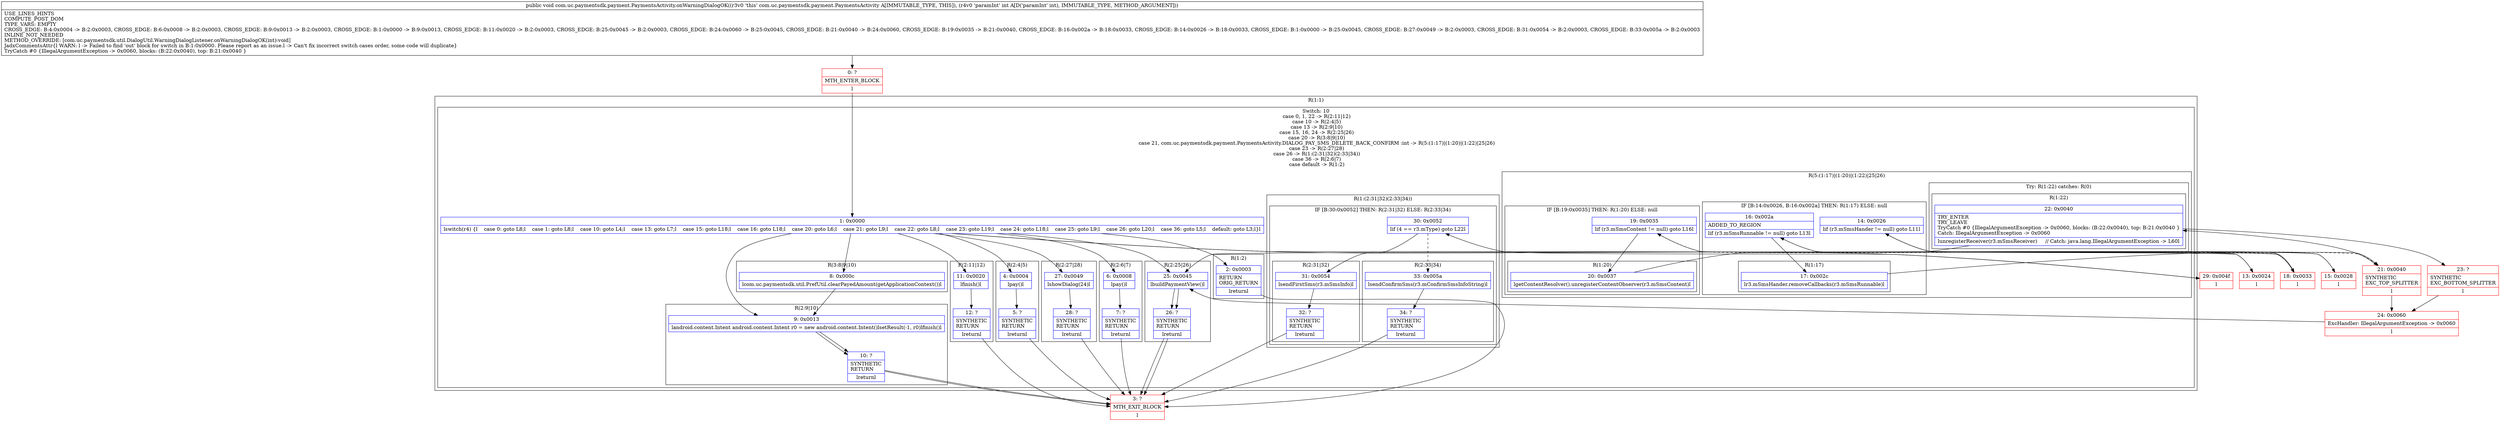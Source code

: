 digraph "CFG forcom.uc.paymentsdk.payment.PaymentsActivity.onWarningDialogOK(I)V" {
subgraph cluster_Region_463163955 {
label = "R(1:1)";
node [shape=record,color=blue];
subgraph cluster_SwitchRegion_1961674613 {
label = "Switch: 10
 case 0, 1, 22 -> R(2:11|12)
 case 10 -> R(2:4|5)
 case 13 -> R(2:9|10)
 case 15, 16, 24 -> R(2:25|26)
 case 20 -> R(3:8|9|10)
 case 21, com.uc.paymentsdk.payment.PaymentsActivity.DIALOG_PAY_SMS_DELETE_BACK_CONFIRM :int -> R(5:(1:17)|(1:20)|(1:22)|25|26)
 case 23 -> R(2:27|28)
 case 26 -> R(1:(2:31|32)(2:33|34))
 case 36 -> R(2:6|7)
 case default -> R(1:2)";
node [shape=record,color=blue];
Node_1 [shape=record,label="{1\:\ 0x0000|lswitch(r4) \{l    case 0: goto L8;l    case 1: goto L8;l    case 10: goto L4;l    case 13: goto L7;l    case 15: goto L18;l    case 16: goto L18;l    case 20: goto L6;l    case 21: goto L9;l    case 22: goto L8;l    case 23: goto L19;l    case 24: goto L18;l    case 25: goto L9;l    case 26: goto L20;l    case 36: goto L5;l    default: goto L3;l\}l}"];
subgraph cluster_Region_1038693362 {
label = "R(2:11|12)";
node [shape=record,color=blue];
Node_11 [shape=record,label="{11\:\ 0x0020|lfinish()l}"];
Node_12 [shape=record,label="{12\:\ ?|SYNTHETIC\lRETURN\l|lreturnl}"];
}
subgraph cluster_Region_1214299065 {
label = "R(2:4|5)";
node [shape=record,color=blue];
Node_4 [shape=record,label="{4\:\ 0x0004|lpay()l}"];
Node_5 [shape=record,label="{5\:\ ?|SYNTHETIC\lRETURN\l|lreturnl}"];
}
subgraph cluster_Region_1865014144 {
label = "R(2:9|10)";
node [shape=record,color=blue];
Node_9 [shape=record,label="{9\:\ 0x0013|landroid.content.Intent android.content.Intent r0 = new android.content.Intent()lsetResult(\-1, r0)lfinish()l}"];
Node_10 [shape=record,label="{10\:\ ?|SYNTHETIC\lRETURN\l|lreturnl}"];
}
subgraph cluster_Region_162226764 {
label = "R(2:25|26)";
node [shape=record,color=blue];
Node_25 [shape=record,label="{25\:\ 0x0045|lbuildPaymentView()l}"];
Node_26 [shape=record,label="{26\:\ ?|SYNTHETIC\lRETURN\l|lreturnl}"];
}
subgraph cluster_Region_2019883288 {
label = "R(3:8|9|10)";
node [shape=record,color=blue];
Node_8 [shape=record,label="{8\:\ 0x000c|lcom.uc.paymentsdk.util.PrefUtil.clearPayedAmount(getApplicationContext())l}"];
Node_9 [shape=record,label="{9\:\ 0x0013|landroid.content.Intent android.content.Intent r0 = new android.content.Intent()lsetResult(\-1, r0)lfinish()l}"];
Node_10 [shape=record,label="{10\:\ ?|SYNTHETIC\lRETURN\l|lreturnl}"];
}
subgraph cluster_Region_460249955 {
label = "R(5:(1:17)|(1:20)|(1:22)|25|26)";
node [shape=record,color=blue];
subgraph cluster_IfRegion_1877740895 {
label = "IF [B:14:0x0026, B:16:0x002a] THEN: R(1:17) ELSE: null";
node [shape=record,color=blue];
Node_14 [shape=record,label="{14\:\ 0x0026|lif (r3.mSmsHander != null) goto L11l}"];
Node_16 [shape=record,label="{16\:\ 0x002a|ADDED_TO_REGION\l|lif (r3.mSmsRunnable != null) goto L13l}"];
subgraph cluster_Region_580705896 {
label = "R(1:17)";
node [shape=record,color=blue];
Node_17 [shape=record,label="{17\:\ 0x002c|lr3.mSmsHander.removeCallbacks(r3.mSmsRunnable)l}"];
}
}
subgraph cluster_IfRegion_1886871925 {
label = "IF [B:19:0x0035] THEN: R(1:20) ELSE: null";
node [shape=record,color=blue];
Node_19 [shape=record,label="{19\:\ 0x0035|lif (r3.mSmsContent != null) goto L16l}"];
subgraph cluster_Region_498014683 {
label = "R(1:20)";
node [shape=record,color=blue];
Node_20 [shape=record,label="{20\:\ 0x0037|lgetContentResolver().unregisterContentObserver(r3.mSmsContent)l}"];
}
}
subgraph cluster_TryCatchRegion_312895940 {
label = "Try: R(1:22) catches: R(0)";
node [shape=record,color=blue];
subgraph cluster_Region_1443727974 {
label = "R(1:22)";
node [shape=record,color=blue];
Node_22 [shape=record,label="{22\:\ 0x0040|TRY_ENTER\lTRY_LEAVE\lTryCatch #0 \{IllegalArgumentException \-\> 0x0060, blocks: (B:22:0x0040), top: B:21:0x0040 \}\lCatch: IllegalArgumentException \-\> 0x0060\l|lunregisterReceiver(r3.mSmsReceiver)     \/\/ Catch: java.lang.IllegalArgumentException \-\> L60l}"];
}
subgraph cluster_Region_498742555 {
label = "R(0) | ExcHandler: IllegalArgumentException \-\> 0x0060\l";
node [shape=record,color=blue];
}
}
Node_25 [shape=record,label="{25\:\ 0x0045|lbuildPaymentView()l}"];
Node_26 [shape=record,label="{26\:\ ?|SYNTHETIC\lRETURN\l|lreturnl}"];
}
subgraph cluster_Region_2025752246 {
label = "R(2:27|28)";
node [shape=record,color=blue];
Node_27 [shape=record,label="{27\:\ 0x0049|lshowDialog(24)l}"];
Node_28 [shape=record,label="{28\:\ ?|SYNTHETIC\lRETURN\l|lreturnl}"];
}
subgraph cluster_Region_1509373996 {
label = "R(1:(2:31|32)(2:33|34))";
node [shape=record,color=blue];
subgraph cluster_IfRegion_1670633422 {
label = "IF [B:30:0x0052] THEN: R(2:31|32) ELSE: R(2:33|34)";
node [shape=record,color=blue];
Node_30 [shape=record,label="{30\:\ 0x0052|lif (4 == r3.mType) goto L22l}"];
subgraph cluster_Region_801973322 {
label = "R(2:31|32)";
node [shape=record,color=blue];
Node_31 [shape=record,label="{31\:\ 0x0054|lsendFirstSms(r3.mSmsInfo)l}"];
Node_32 [shape=record,label="{32\:\ ?|SYNTHETIC\lRETURN\l|lreturnl}"];
}
subgraph cluster_Region_592092211 {
label = "R(2:33|34)";
node [shape=record,color=blue];
Node_33 [shape=record,label="{33\:\ 0x005a|lsendConfirmSms(r3.mConfirmSmsInfoString)l}"];
Node_34 [shape=record,label="{34\:\ ?|SYNTHETIC\lRETURN\l|lreturnl}"];
}
}
}
subgraph cluster_Region_1134360110 {
label = "R(2:6|7)";
node [shape=record,color=blue];
Node_6 [shape=record,label="{6\:\ 0x0008|lpay()l}"];
Node_7 [shape=record,label="{7\:\ ?|SYNTHETIC\lRETURN\l|lreturnl}"];
}
subgraph cluster_Region_1045193780 {
label = "R(1:2)";
node [shape=record,color=blue];
Node_2 [shape=record,label="{2\:\ 0x0003|RETURN\lORIG_RETURN\l|lreturnl}"];
}
}
}
subgraph cluster_Region_498742555 {
label = "R(0) | ExcHandler: IllegalArgumentException \-\> 0x0060\l";
node [shape=record,color=blue];
}
Node_0 [shape=record,color=red,label="{0\:\ ?|MTH_ENTER_BLOCK\l|l}"];
Node_3 [shape=record,color=red,label="{3\:\ ?|MTH_EXIT_BLOCK\l|l}"];
Node_13 [shape=record,color=red,label="{13\:\ 0x0024|l}"];
Node_15 [shape=record,color=red,label="{15\:\ 0x0028|l}"];
Node_18 [shape=record,color=red,label="{18\:\ 0x0033|l}"];
Node_21 [shape=record,color=red,label="{21\:\ 0x0040|SYNTHETIC\lEXC_TOP_SPLITTER\l|l}"];
Node_23 [shape=record,color=red,label="{23\:\ ?|SYNTHETIC\lEXC_BOTTOM_SPLITTER\l|l}"];
Node_24 [shape=record,color=red,label="{24\:\ 0x0060|ExcHandler: IllegalArgumentException \-\> 0x0060\l|l}"];
Node_29 [shape=record,color=red,label="{29\:\ 0x004f|l}"];
MethodNode[shape=record,label="{public void com.uc.paymentsdk.payment.PaymentsActivity.onWarningDialogOK((r3v0 'this' com.uc.paymentsdk.payment.PaymentsActivity A[IMMUTABLE_TYPE, THIS]), (r4v0 'paramInt' int A[D('paramInt' int), IMMUTABLE_TYPE, METHOD_ARGUMENT]))  | USE_LINES_HINTS\lCOMPUTE_POST_DOM\lTYPE_VARS: EMPTY\lCROSS_EDGE: B:4:0x0004 \-\> B:2:0x0003, CROSS_EDGE: B:6:0x0008 \-\> B:2:0x0003, CROSS_EDGE: B:9:0x0013 \-\> B:2:0x0003, CROSS_EDGE: B:1:0x0000 \-\> B:9:0x0013, CROSS_EDGE: B:11:0x0020 \-\> B:2:0x0003, CROSS_EDGE: B:25:0x0045 \-\> B:2:0x0003, CROSS_EDGE: B:24:0x0060 \-\> B:25:0x0045, CROSS_EDGE: B:21:0x0040 \-\> B:24:0x0060, CROSS_EDGE: B:19:0x0035 \-\> B:21:0x0040, CROSS_EDGE: B:16:0x002a \-\> B:18:0x0033, CROSS_EDGE: B:14:0x0026 \-\> B:18:0x0033, CROSS_EDGE: B:1:0x0000 \-\> B:25:0x0045, CROSS_EDGE: B:27:0x0049 \-\> B:2:0x0003, CROSS_EDGE: B:31:0x0054 \-\> B:2:0x0003, CROSS_EDGE: B:33:0x005a \-\> B:2:0x0003\lINLINE_NOT_NEEDED\lMETHOD_OVERRIDE: [com.uc.paymentsdk.util.DialogUtil.WarningDialogListener.onWarningDialogOK(int):void]\lJadxCommentsAttr\{l WARN: l \-\> Failed to find 'out' block for switch in B:1:0x0000. Please report as an issue.l \-\> Can't fix incorrect switch cases order, some code will duplicate\}\lTryCatch #0 \{IllegalArgumentException \-\> 0x0060, blocks: (B:22:0x0040), top: B:21:0x0040 \}\l}"];
MethodNode -> Node_0;
Node_1 -> Node_2;
Node_1 -> Node_4;
Node_1 -> Node_6;
Node_1 -> Node_8;
Node_1 -> Node_9;
Node_1 -> Node_11;
Node_1 -> Node_13;
Node_1 -> Node_25;
Node_1 -> Node_27;
Node_1 -> Node_29;
Node_11 -> Node_12;
Node_12 -> Node_3;
Node_4 -> Node_5;
Node_5 -> Node_3;
Node_9 -> Node_10;
Node_10 -> Node_3;
Node_25 -> Node_26;
Node_26 -> Node_3;
Node_8 -> Node_9;
Node_9 -> Node_10;
Node_10 -> Node_3;
Node_14 -> Node_15;
Node_14 -> Node_18[style=dashed];
Node_16 -> Node_17;
Node_16 -> Node_18[style=dashed];
Node_17 -> Node_18;
Node_19 -> Node_20;
Node_19 -> Node_21[style=dashed];
Node_20 -> Node_21;
Node_22 -> Node_25;
Node_22 -> Node_23;
Node_25 -> Node_26;
Node_26 -> Node_3;
Node_27 -> Node_28;
Node_28 -> Node_3;
Node_30 -> Node_31;
Node_30 -> Node_33[style=dashed];
Node_31 -> Node_32;
Node_32 -> Node_3;
Node_33 -> Node_34;
Node_34 -> Node_3;
Node_6 -> Node_7;
Node_7 -> Node_3;
Node_2 -> Node_3;
Node_0 -> Node_1;
Node_13 -> Node_14;
Node_15 -> Node_16;
Node_18 -> Node_19;
Node_21 -> Node_22;
Node_21 -> Node_24;
Node_23 -> Node_24;
Node_24 -> Node_25;
Node_29 -> Node_30;
}

